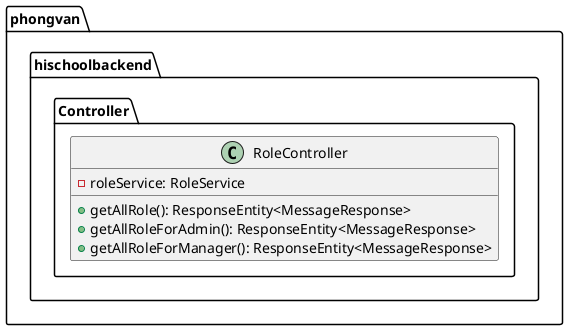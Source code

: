 @startuml

package phongvan.hischoolbackend.Controller {
    class RoleController {
        - roleService: RoleService

        + getAllRole(): ResponseEntity<MessageResponse>
        + getAllRoleForAdmin(): ResponseEntity<MessageResponse>
        + getAllRoleForManager(): ResponseEntity<MessageResponse>
    }
}

@enduml
